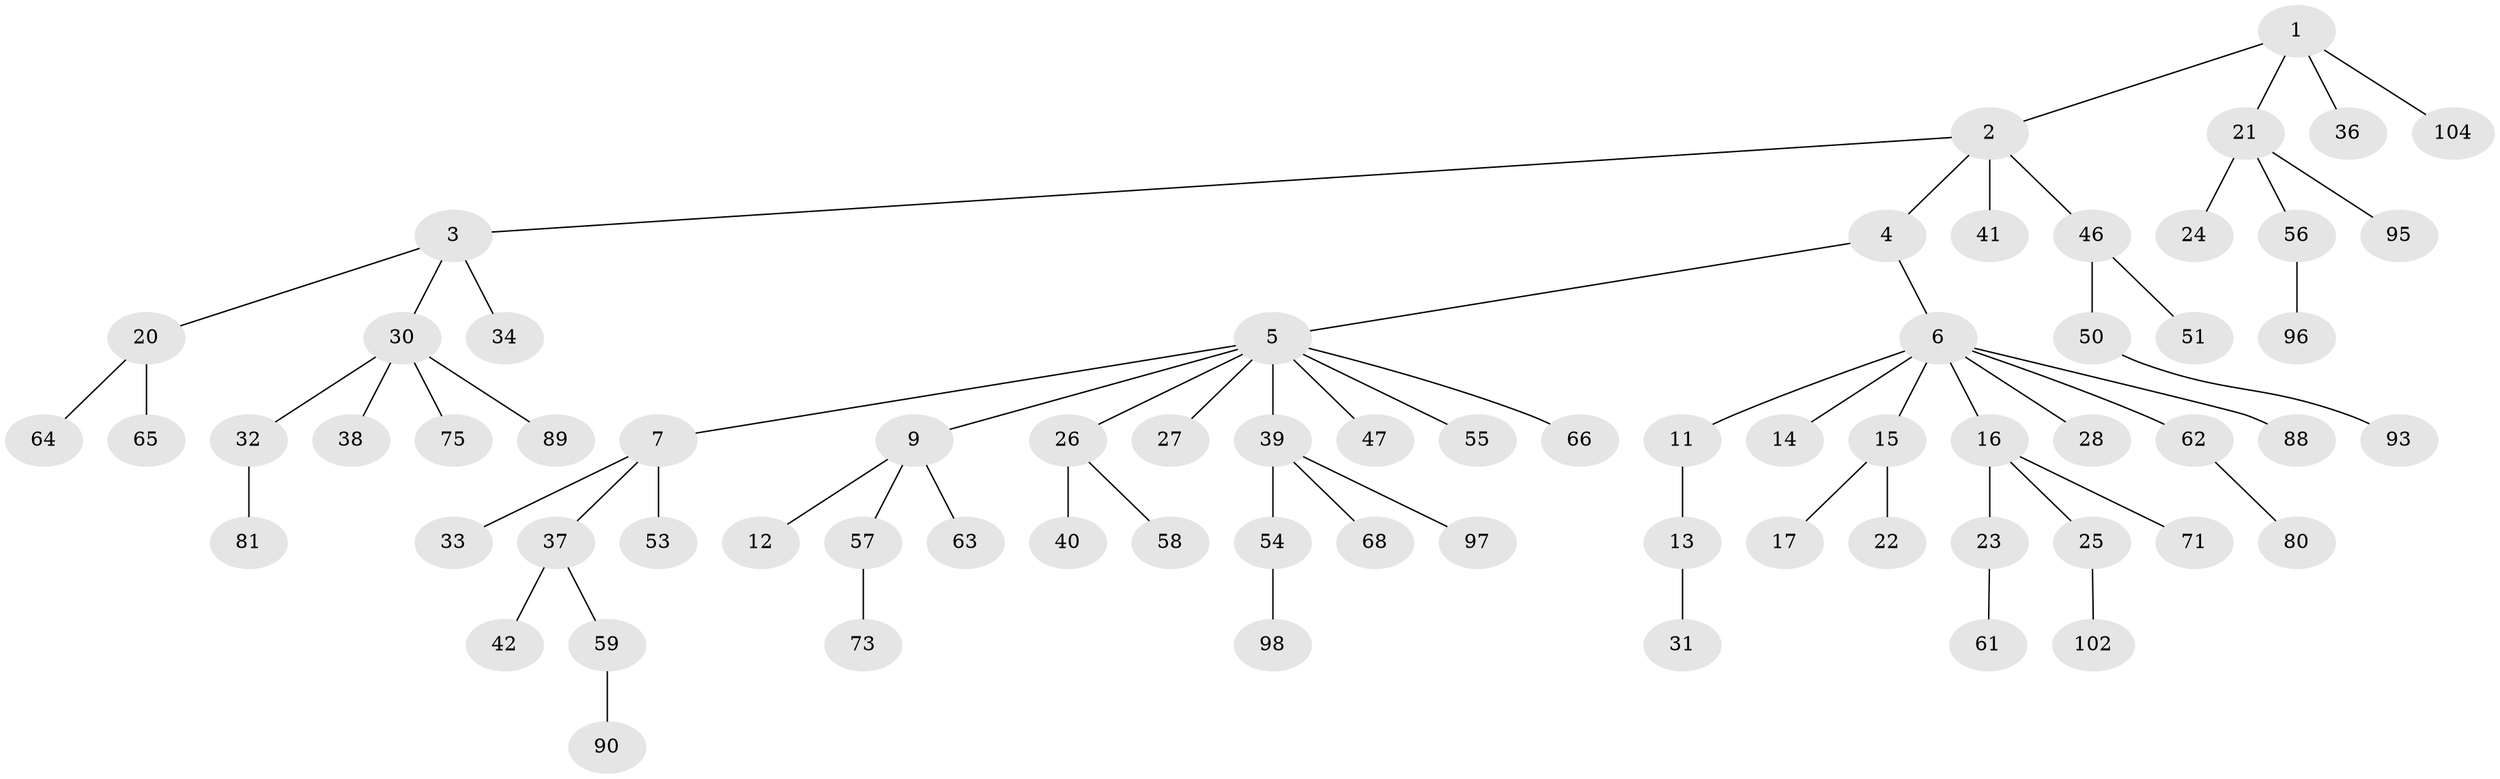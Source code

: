// original degree distribution, {4: 0.0761904761904762, 6: 0.01904761904761905, 5: 0.0380952380952381, 8: 0.009523809523809525, 7: 0.009523809523809525, 3: 0.05714285714285714, 2: 0.26666666666666666, 1: 0.5238095238095238}
// Generated by graph-tools (version 1.1) at 2025/42/03/06/25 10:42:02]
// undirected, 69 vertices, 68 edges
graph export_dot {
graph [start="1"]
  node [color=gray90,style=filled];
  1 [super="+67"];
  2 [super="+76"];
  3 [super="+105"];
  4 [super="+18"];
  5 [super="+8"];
  6 [super="+10"];
  7 [super="+19"];
  9 [super="+35"];
  11;
  12;
  13 [super="+85"];
  14;
  15 [super="+72"];
  16 [super="+44"];
  17;
  20 [super="+92"];
  21 [super="+78"];
  22 [super="+103"];
  23 [super="+83"];
  24 [super="+101"];
  25 [super="+29"];
  26 [super="+45"];
  27 [super="+87"];
  28 [super="+86"];
  30 [super="+52"];
  31;
  32 [super="+48"];
  33;
  34 [super="+69"];
  36;
  37;
  38;
  39 [super="+91"];
  40 [super="+43"];
  41;
  42;
  46 [super="+49"];
  47;
  50 [super="+74"];
  51 [super="+60"];
  53;
  54 [super="+77"];
  55 [super="+82"];
  56 [super="+94"];
  57;
  58;
  59 [super="+99"];
  61;
  62;
  63;
  64;
  65 [super="+70"];
  66 [super="+79"];
  68;
  71 [super="+84"];
  73;
  75;
  80 [super="+100"];
  81;
  88;
  89;
  90;
  93;
  95;
  96;
  97;
  98;
  102;
  104;
  1 -- 2;
  1 -- 21;
  1 -- 36;
  1 -- 104;
  2 -- 3;
  2 -- 4;
  2 -- 41;
  2 -- 46;
  3 -- 20;
  3 -- 30;
  3 -- 34;
  4 -- 5;
  4 -- 6;
  5 -- 7;
  5 -- 9;
  5 -- 26;
  5 -- 27;
  5 -- 55;
  5 -- 66;
  5 -- 39;
  5 -- 47;
  6 -- 11;
  6 -- 15;
  6 -- 16;
  6 -- 28;
  6 -- 88;
  6 -- 62;
  6 -- 14;
  7 -- 33;
  7 -- 37;
  7 -- 53;
  9 -- 12;
  9 -- 57;
  9 -- 63;
  11 -- 13;
  13 -- 31;
  15 -- 17;
  15 -- 22;
  16 -- 23;
  16 -- 25;
  16 -- 71;
  20 -- 64;
  20 -- 65;
  21 -- 24;
  21 -- 56;
  21 -- 95;
  23 -- 61;
  25 -- 102;
  26 -- 40;
  26 -- 58;
  30 -- 32;
  30 -- 38;
  30 -- 75;
  30 -- 89;
  32 -- 81;
  37 -- 42;
  37 -- 59;
  39 -- 54;
  39 -- 68;
  39 -- 97;
  46 -- 50;
  46 -- 51;
  50 -- 93;
  54 -- 98;
  56 -- 96;
  57 -- 73;
  59 -- 90;
  62 -- 80;
}
